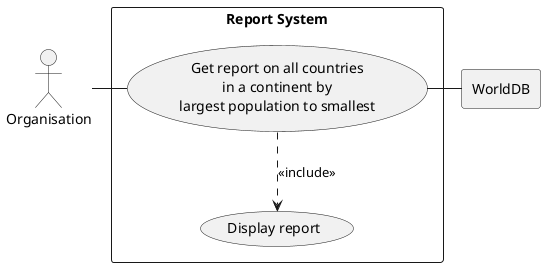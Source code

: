 @startuml

actor Org as "Organisation"

rectangle WorldDB

rectangle "Report System" {
    usecase UC1 as "Get report on all countries
    in a continent by
    largest population to smallest"

    usecase UCa as "Display report"

    Org - UC1
    UC1 ..> UCa : <<include>>
    UC1 - WorldDB
}

@enduml